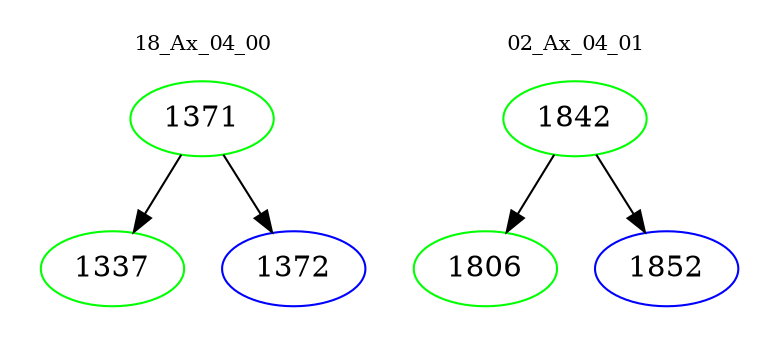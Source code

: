 digraph{
subgraph cluster_0 {
color = white
label = "18_Ax_04_00";
fontsize=10;
T0_1371 [label="1371", color="green"]
T0_1371 -> T0_1337 [color="black"]
T0_1337 [label="1337", color="green"]
T0_1371 -> T0_1372 [color="black"]
T0_1372 [label="1372", color="blue"]
}
subgraph cluster_1 {
color = white
label = "02_Ax_04_01";
fontsize=10;
T1_1842 [label="1842", color="green"]
T1_1842 -> T1_1806 [color="black"]
T1_1806 [label="1806", color="green"]
T1_1842 -> T1_1852 [color="black"]
T1_1852 [label="1852", color="blue"]
}
}
